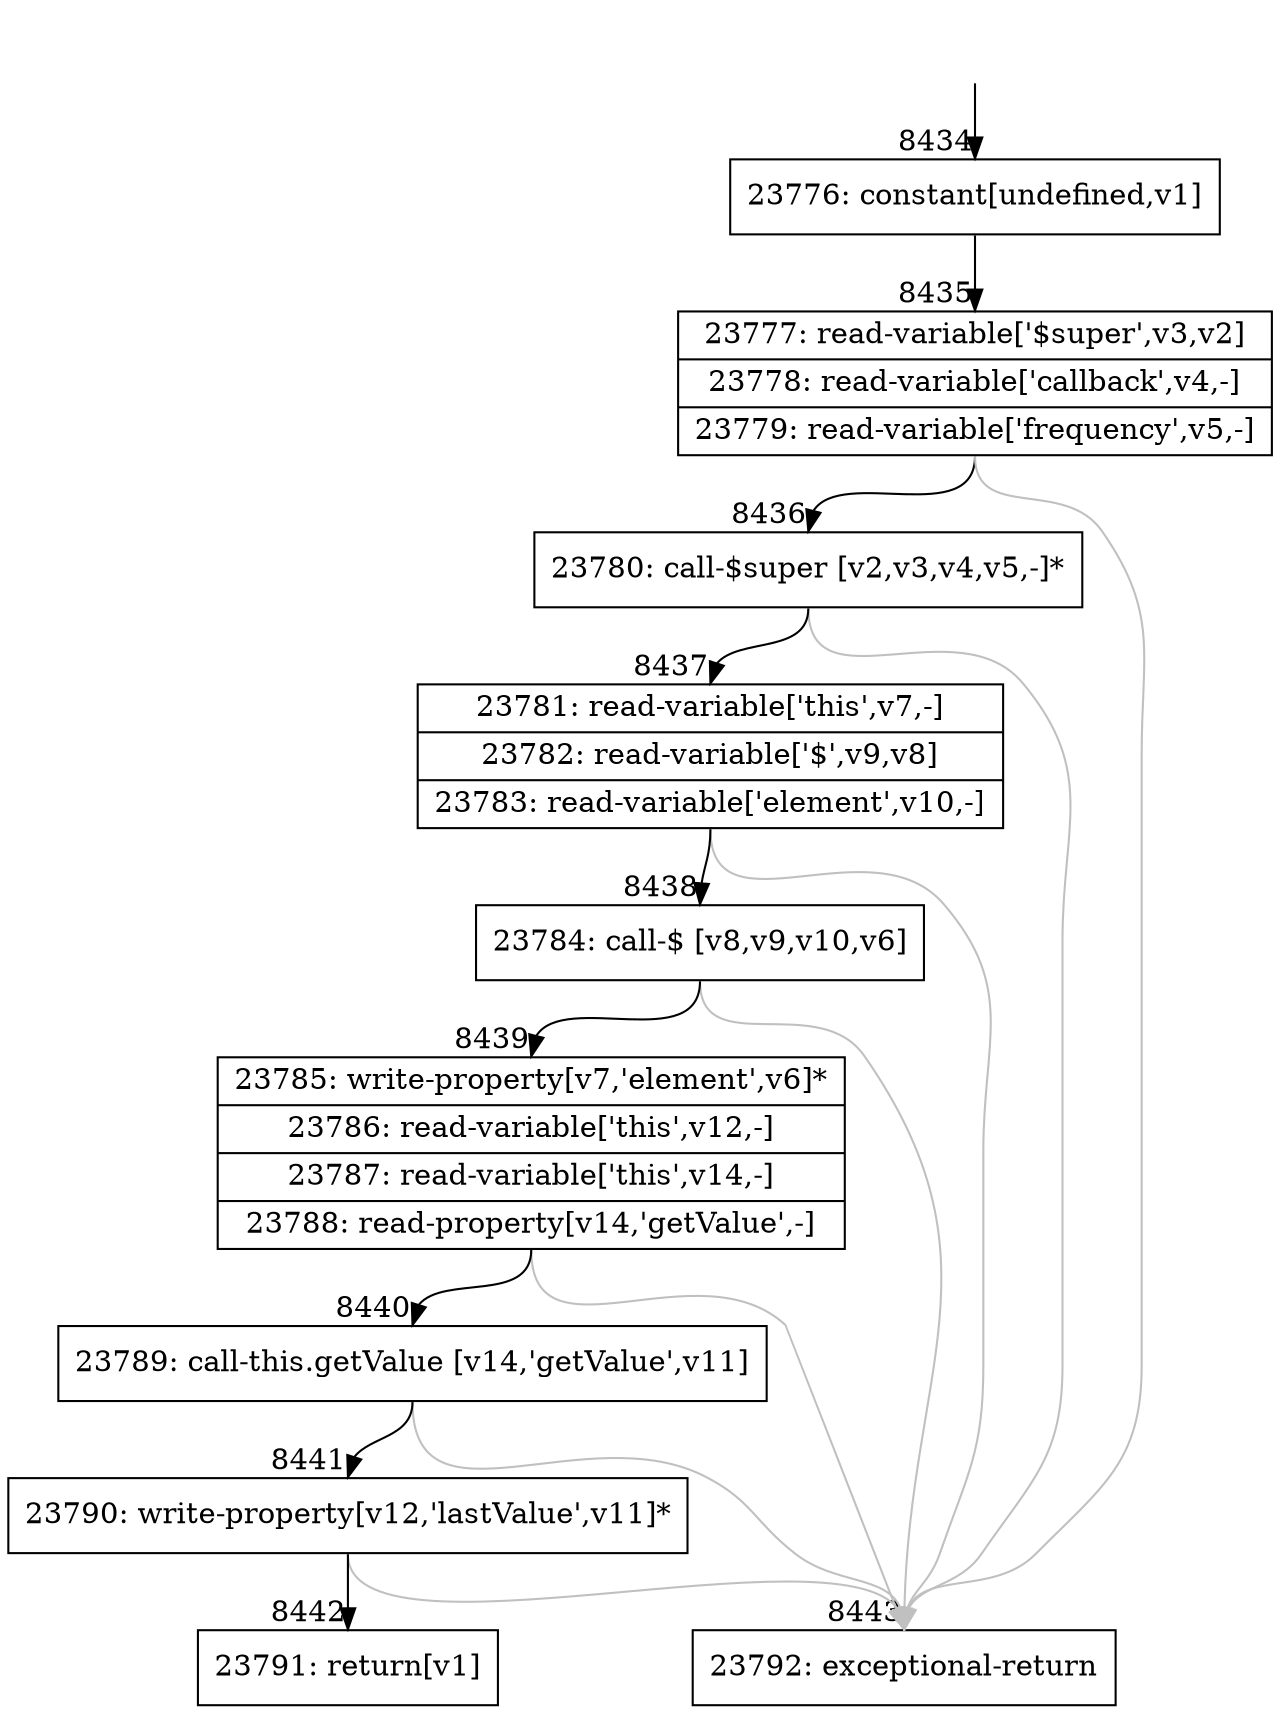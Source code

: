 digraph {
rankdir="TD"
BB_entry627[shape=none,label=""];
BB_entry627 -> BB8434 [tailport=s, headport=n, headlabel="    8434"]
BB8434 [shape=record label="{23776: constant[undefined,v1]}" ] 
BB8434 -> BB8435 [tailport=s, headport=n, headlabel="      8435"]
BB8435 [shape=record label="{23777: read-variable['$super',v3,v2]|23778: read-variable['callback',v4,-]|23779: read-variable['frequency',v5,-]}" ] 
BB8435 -> BB8436 [tailport=s, headport=n, headlabel="      8436"]
BB8435 -> BB8443 [tailport=s, headport=n, color=gray, headlabel="      8443"]
BB8436 [shape=record label="{23780: call-$super [v2,v3,v4,v5,-]*}" ] 
BB8436 -> BB8437 [tailport=s, headport=n, headlabel="      8437"]
BB8436 -> BB8443 [tailport=s, headport=n, color=gray]
BB8437 [shape=record label="{23781: read-variable['this',v7,-]|23782: read-variable['$',v9,v8]|23783: read-variable['element',v10,-]}" ] 
BB8437 -> BB8438 [tailport=s, headport=n, headlabel="      8438"]
BB8437 -> BB8443 [tailport=s, headport=n, color=gray]
BB8438 [shape=record label="{23784: call-$ [v8,v9,v10,v6]}" ] 
BB8438 -> BB8439 [tailport=s, headport=n, headlabel="      8439"]
BB8438 -> BB8443 [tailport=s, headport=n, color=gray]
BB8439 [shape=record label="{23785: write-property[v7,'element',v6]*|23786: read-variable['this',v12,-]|23787: read-variable['this',v14,-]|23788: read-property[v14,'getValue',-]}" ] 
BB8439 -> BB8440 [tailport=s, headport=n, headlabel="      8440"]
BB8439 -> BB8443 [tailport=s, headport=n, color=gray]
BB8440 [shape=record label="{23789: call-this.getValue [v14,'getValue',v11]}" ] 
BB8440 -> BB8441 [tailport=s, headport=n, headlabel="      8441"]
BB8440 -> BB8443 [tailport=s, headport=n, color=gray]
BB8441 [shape=record label="{23790: write-property[v12,'lastValue',v11]*}" ] 
BB8441 -> BB8442 [tailport=s, headport=n, headlabel="      8442"]
BB8441 -> BB8443 [tailport=s, headport=n, color=gray]
BB8442 [shape=record label="{23791: return[v1]}" ] 
BB8443 [shape=record label="{23792: exceptional-return}" ] 
//#$~ 6547
}
